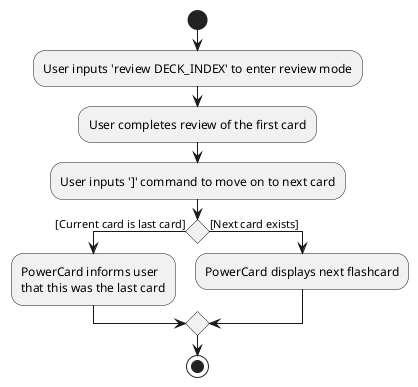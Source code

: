 @startuml

start
:User inputs 'review DECK_INDEX' to enter review mode;
:User completes review of the first card;
:User inputs ']' command to move on to next card;

if () then ([Current card is last card])
    :PowerCard informs user
    that this was the last card;
else ([Next card exists])
    :PowerCard displays next flashcard;


endif

stop
@enduml

